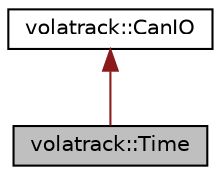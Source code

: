 digraph "volatrack::Time"
{
 // LATEX_PDF_SIZE
  edge [fontname="Helvetica",fontsize="10",labelfontname="Helvetica",labelfontsize="10"];
  node [fontname="Helvetica",fontsize="10",shape=record];
  Node1 [label="volatrack::Time",height=0.2,width=0.4,color="black", fillcolor="grey75", style="filled", fontcolor="black",tooltip="Time tracker - includes current time and may include additional info."];
  Node2 -> Node1 [dir="back",color="firebrick4",fontsize="10",style="solid",fontname="Helvetica"];
  Node2 [label="volatrack::CanIO",height=0.2,width=0.4,color="black", fillcolor="white", style="filled",URL="$structvolatrack_1_1CanIO.html",tooltip=" "];
}
